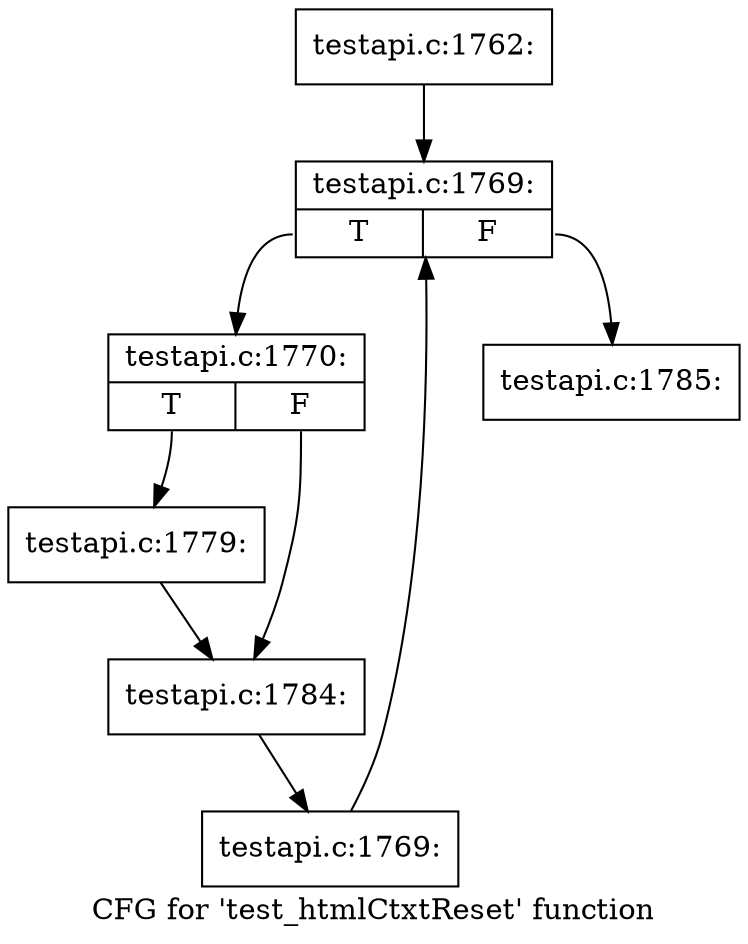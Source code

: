 digraph "CFG for 'test_htmlCtxtReset' function" {
	label="CFG for 'test_htmlCtxtReset' function";

	Node0x40d6e00 [shape=record,label="{testapi.c:1762:}"];
	Node0x40d6e00 -> Node0x40e47a0;
	Node0x40e47a0 [shape=record,label="{testapi.c:1769:|{<s0>T|<s1>F}}"];
	Node0x40e47a0:s0 -> Node0x40e4a80;
	Node0x40e47a0:s1 -> Node0x40e4670;
	Node0x40e4a80 [shape=record,label="{testapi.c:1770:|{<s0>T|<s1>F}}"];
	Node0x40e4a80:s0 -> Node0x40e5870;
	Node0x40e4a80:s1 -> Node0x40e5ed0;
	Node0x40e5870 [shape=record,label="{testapi.c:1779:}"];
	Node0x40e5870 -> Node0x40e5ed0;
	Node0x40e5ed0 [shape=record,label="{testapi.c:1784:}"];
	Node0x40e5ed0 -> Node0x40e49f0;
	Node0x40e49f0 [shape=record,label="{testapi.c:1769:}"];
	Node0x40e49f0 -> Node0x40e47a0;
	Node0x40e4670 [shape=record,label="{testapi.c:1785:}"];
}
